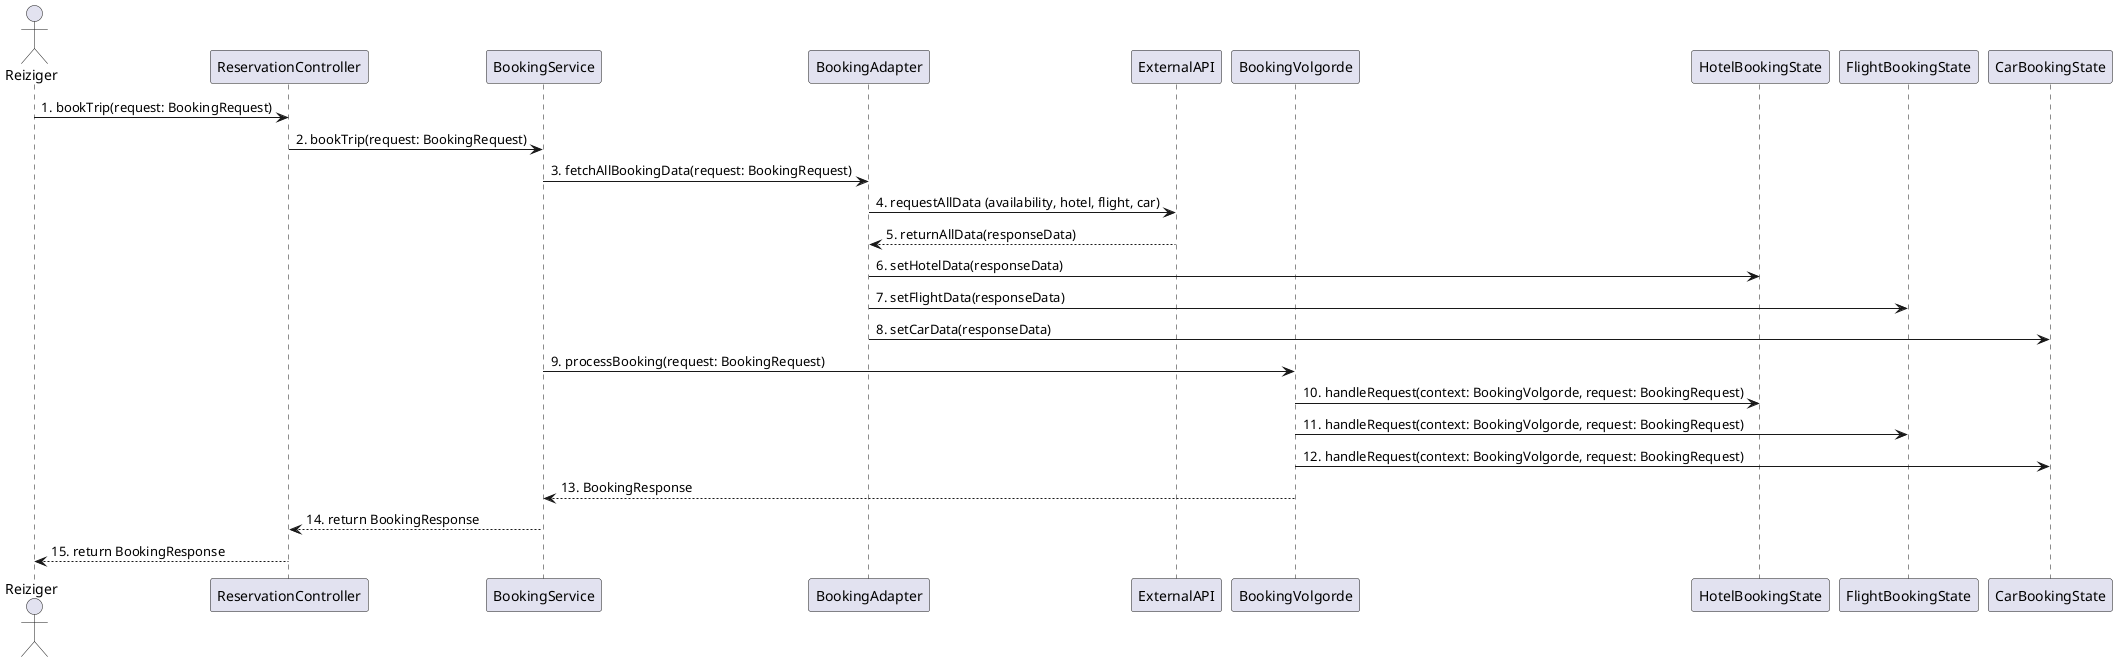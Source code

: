 @startuml
actor Reiziger
participant ReservationController
participant BookingService
participant BookingAdapter
participant ExternalAPI
participant BookingVolgorde
participant HotelBookingState
participant FlightBookingState
participant CarBookingState

Reiziger -> ReservationController: 1. bookTrip(request: BookingRequest)
ReservationController -> BookingService: 2. bookTrip(request: BookingRequest)

BookingService -> BookingAdapter: 3. fetchAllBookingData(request: BookingRequest)
BookingAdapter -> ExternalAPI: 4. requestAllData (availability, hotel, flight, car)
ExternalAPI --> BookingAdapter: 5. returnAllData(responseData)

BookingAdapter -> HotelBookingState: 6. setHotelData(responseData)
BookingAdapter -> FlightBookingState: 7. setFlightData(responseData)
BookingAdapter -> CarBookingState: 8. setCarData(responseData)

BookingService -> BookingVolgorde: 9. processBooking(request: BookingRequest)

BookingVolgorde -> HotelBookingState: 10. handleRequest(context: BookingVolgorde, request: BookingRequest)
BookingVolgorde -> FlightBookingState: 11. handleRequest(context: BookingVolgorde, request: BookingRequest)
BookingVolgorde -> CarBookingState: 12. handleRequest(context: BookingVolgorde, request: BookingRequest)

BookingVolgorde --> BookingService: 13. BookingResponse
BookingService --> ReservationController: 14. return BookingResponse
ReservationController --> Reiziger: 15. return BookingResponse
@enduml

